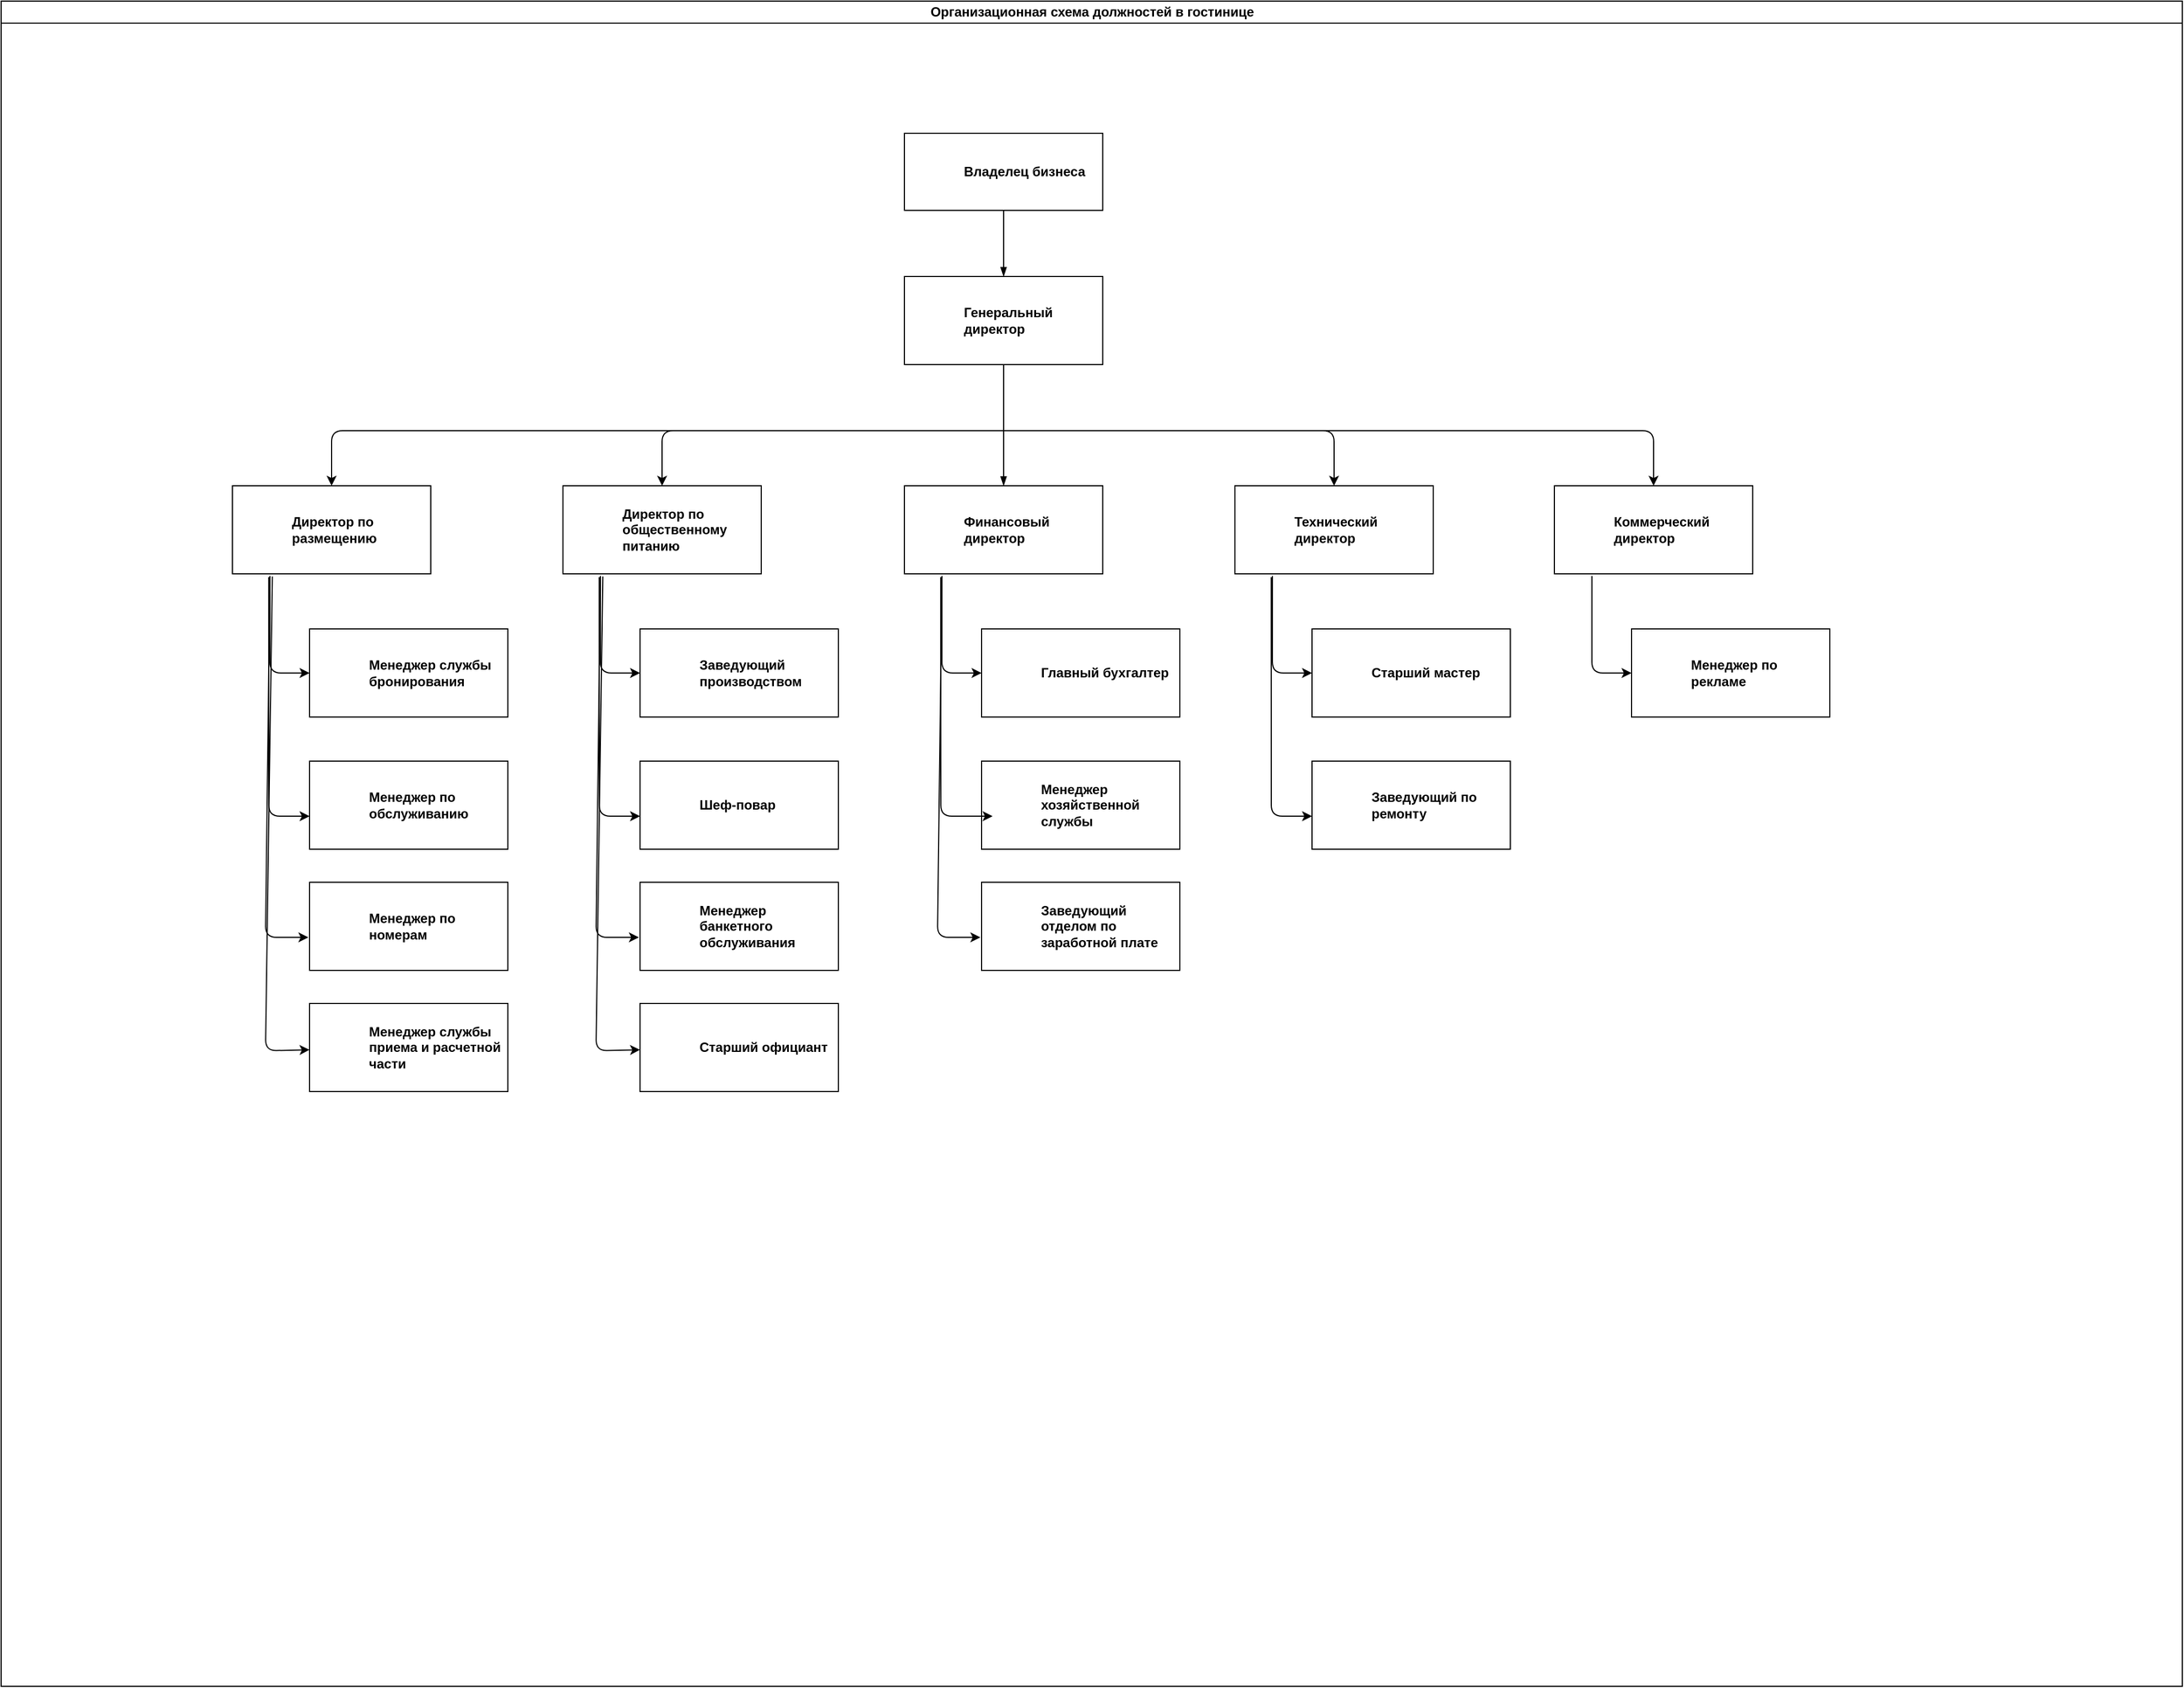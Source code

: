 <mxfile version="15.1.3" type="device"><diagram id="prtHgNgQTEPvFCAcTncT" name="Page-1"><mxGraphModel dx="1577" dy="1048" grid="1" gridSize="10" guides="1" tooltips="1" connect="1" arrows="1" fold="1" page="1" pageScale="1" pageWidth="827" pageHeight="1169" math="0" shadow="0"><root><mxCell id="0"/><mxCell id="1" parent="0"/><mxCell id="dNxyNK7c78bLwvsdeMH5-11" value="Организационная схема должностей в гостинице" style="swimlane;html=1;startSize=20;horizontal=1;containerType=tree;glass=0;" parent="1" vertex="1"><mxGeometry x="20" y="70" width="1980" height="1530" as="geometry"/></mxCell><UserObject label="Владелец бизнеса" name="Tessa Miller" position="CFO" location="Office 1" email="me@example.com" placeholders="1" id="dNxyNK7c78bLwvsdeMH5-12"><mxCell style="label;image=https://cdn3.iconfinder.com/data/icons/user-avatars-1/512/users-3-128.png;whiteSpace=wrap;html=1;rounded=0;glass=0;treeMoving=1;treeFolding=1;" parent="dNxyNK7c78bLwvsdeMH5-11" vertex="1"><mxGeometry x="820" y="120" width="180" height="70" as="geometry"/></mxCell></UserObject><mxCell id="dNxyNK7c78bLwvsdeMH5-15" value="" style="endArrow=blockThin;endFill=1;fontSize=11;edgeStyle=elbowEdgeStyle;elbow=vertical;rounded=0;" parent="dNxyNK7c78bLwvsdeMH5-11" source="dNxyNK7c78bLwvsdeMH5-12" target="dNxyNK7c78bLwvsdeMH5-16" edge="1"><mxGeometry relative="1" as="geometry"/></mxCell><UserObject label="Генеральный директор" name="Evan Valet" position="HR Director" location="Office 4" email="me@example.com" placeholders="1" id="dNxyNK7c78bLwvsdeMH5-16"><mxCell style="label;image=https://cdn3.iconfinder.com/data/icons/user-avatars-1/512/users-9-2-128.png;whiteSpace=wrap;html=1;rounded=0;glass=0;treeFolding=1;treeMoving=1;" parent="dNxyNK7c78bLwvsdeMH5-11" vertex="1"><mxGeometry x="820" y="250" width="180" height="80" as="geometry"/></mxCell></UserObject><mxCell id="2ILPh3-A3S6Bb6PasJd6-1" value="" style="endArrow=blockThin;endFill=1;fontSize=11;edgeStyle=elbowEdgeStyle;elbow=vertical;rounded=0;" edge="1" parent="dNxyNK7c78bLwvsdeMH5-11" target="2ILPh3-A3S6Bb6PasJd6-2"><mxGeometry relative="1" as="geometry"><mxPoint x="910" y="330" as="sourcePoint"/></mxGeometry></mxCell><UserObject label="Финансовый директор" name="Evan Valet" position="HR Director" location="Office 4" email="me@example.com" placeholders="1" id="2ILPh3-A3S6Bb6PasJd6-2"><mxCell style="label;image=https://cdn3.iconfinder.com/data/icons/user-avatars-1/512/users-9-2-128.png;whiteSpace=wrap;html=1;rounded=0;glass=0;treeFolding=1;treeMoving=1;" vertex="1" parent="dNxyNK7c78bLwvsdeMH5-11"><mxGeometry x="820" y="440" width="180" height="80" as="geometry"/></mxCell></UserObject><UserObject label="Главный бухгалтер" name="Evan Valet" position="HR Director" location="Office 4" email="me@example.com" placeholders="1" id="2ILPh3-A3S6Bb6PasJd6-3"><mxCell style="label;image=https://cdn3.iconfinder.com/data/icons/user-avatars-1/512/users-9-2-128.png;whiteSpace=wrap;html=1;rounded=0;glass=0;treeFolding=1;treeMoving=1;" vertex="1" parent="dNxyNK7c78bLwvsdeMH5-11"><mxGeometry x="890" y="570" width="180" height="80" as="geometry"/></mxCell></UserObject><UserObject label="Менеджер хозяйственной службы" name="Evan Valet" position="HR Director" location="Office 4" email="me@example.com" placeholders="1" id="2ILPh3-A3S6Bb6PasJd6-4"><mxCell style="label;image=https://cdn3.iconfinder.com/data/icons/user-avatars-1/512/users-9-2-128.png;whiteSpace=wrap;html=1;rounded=0;glass=0;treeFolding=1;treeMoving=1;" vertex="1" parent="dNxyNK7c78bLwvsdeMH5-11"><mxGeometry x="890" y="690" width="180" height="80" as="geometry"/></mxCell></UserObject><UserObject label="Заведующий отделом по заработной плате" name="Evan Valet" position="HR Director" location="Office 4" email="me@example.com" placeholders="1" id="2ILPh3-A3S6Bb6PasJd6-5"><mxCell style="label;image=https://cdn3.iconfinder.com/data/icons/user-avatars-1/512/users-9-2-128.png;whiteSpace=wrap;html=1;rounded=0;glass=0;treeFolding=1;treeMoving=1;" vertex="1" parent="dNxyNK7c78bLwvsdeMH5-11"><mxGeometry x="890" y="800" width="180" height="80" as="geometry"/></mxCell></UserObject><mxCell id="2ILPh3-A3S6Bb6PasJd6-6" value="" style="endArrow=classic;html=1;exitX=0.189;exitY=1.025;exitDx=0;exitDy=0;entryX=0;entryY=0.5;entryDx=0;entryDy=0;exitPerimeter=0;" edge="1" parent="dNxyNK7c78bLwvsdeMH5-11" source="2ILPh3-A3S6Bb6PasJd6-2" target="2ILPh3-A3S6Bb6PasJd6-3"><mxGeometry width="50" height="50" relative="1" as="geometry"><mxPoint x="920" y="600" as="sourcePoint"/><mxPoint x="970" y="550" as="targetPoint"/><Array as="points"><mxPoint x="854" y="610"/></Array></mxGeometry></mxCell><mxCell id="2ILPh3-A3S6Bb6PasJd6-8" value="" style="endArrow=classic;html=1;exitX=0.189;exitY=1.038;exitDx=0;exitDy=0;exitPerimeter=0;entryX=-0.006;entryY=0.625;entryDx=0;entryDy=0;entryPerimeter=0;" edge="1" parent="dNxyNK7c78bLwvsdeMH5-11" source="2ILPh3-A3S6Bb6PasJd6-2" target="2ILPh3-A3S6Bb6PasJd6-5"><mxGeometry width="50" height="50" relative="1" as="geometry"><mxPoint x="830" y="635" as="sourcePoint"/><mxPoint x="867.06" y="851.96" as="targetPoint"/><Array as="points"><mxPoint x="850" y="850"/></Array></mxGeometry></mxCell><UserObject label="Технический директор" name="Evan Valet" position="HR Director" location="Office 4" email="me@example.com" placeholders="1" id="2ILPh3-A3S6Bb6PasJd6-9"><mxCell style="label;image=https://cdn3.iconfinder.com/data/icons/user-avatars-1/512/users-9-2-128.png;whiteSpace=wrap;html=1;rounded=0;glass=0;treeFolding=1;treeMoving=1;" vertex="1" parent="dNxyNK7c78bLwvsdeMH5-11"><mxGeometry x="1120" y="440" width="180" height="80" as="geometry"/></mxCell></UserObject><UserObject label="Старший мастер" name="Evan Valet" position="HR Director" location="Office 4" email="me@example.com" placeholders="1" id="2ILPh3-A3S6Bb6PasJd6-10"><mxCell style="label;image=https://cdn3.iconfinder.com/data/icons/user-avatars-1/512/users-9-2-128.png;whiteSpace=wrap;html=1;rounded=0;glass=0;treeFolding=1;treeMoving=1;" vertex="1" parent="dNxyNK7c78bLwvsdeMH5-11"><mxGeometry x="1190" y="570" width="180" height="80" as="geometry"/></mxCell></UserObject><UserObject label="Заведующий по ремонту" name="Evan Valet" position="HR Director" location="Office 4" email="me@example.com" placeholders="1" id="2ILPh3-A3S6Bb6PasJd6-11"><mxCell style="label;image=https://cdn3.iconfinder.com/data/icons/user-avatars-1/512/users-9-2-128.png;whiteSpace=wrap;html=1;rounded=0;glass=0;treeFolding=1;treeMoving=1;" vertex="1" parent="dNxyNK7c78bLwvsdeMH5-11"><mxGeometry x="1190" y="690" width="180" height="80" as="geometry"/></mxCell></UserObject><mxCell id="2ILPh3-A3S6Bb6PasJd6-13" value="" style="endArrow=classic;html=1;exitX=0.189;exitY=1.025;exitDx=0;exitDy=0;entryX=0;entryY=0.5;entryDx=0;entryDy=0;exitPerimeter=0;" edge="1" parent="dNxyNK7c78bLwvsdeMH5-11" source="2ILPh3-A3S6Bb6PasJd6-9" target="2ILPh3-A3S6Bb6PasJd6-10"><mxGeometry width="50" height="50" relative="1" as="geometry"><mxPoint x="1190" y="530" as="sourcePoint"/><mxPoint x="1240" y="480" as="targetPoint"/><Array as="points"><mxPoint x="1154" y="610"/></Array></mxGeometry></mxCell><mxCell id="2ILPh3-A3S6Bb6PasJd6-15" value="" style="endArrow=classic;html=1;exitX=0.183;exitY=1.038;exitDx=0;exitDy=0;exitPerimeter=0;" edge="1" parent="dNxyNK7c78bLwvsdeMH5-11" source="2ILPh3-A3S6Bb6PasJd6-9"><mxGeometry width="50" height="50" relative="1" as="geometry"><mxPoint x="1164.02" y="532" as="sourcePoint"/><mxPoint x="1190" y="740" as="targetPoint"/><Array as="points"><mxPoint x="1153" y="740"/></Array></mxGeometry></mxCell><UserObject label="Коммерческий директор" name="Evan Valet" position="HR Director" location="Office 4" email="me@example.com" placeholders="1" id="2ILPh3-A3S6Bb6PasJd6-16"><mxCell style="label;image=https://cdn3.iconfinder.com/data/icons/user-avatars-1/512/users-9-2-128.png;whiteSpace=wrap;html=1;rounded=0;glass=0;treeFolding=1;treeMoving=1;" vertex="1" parent="dNxyNK7c78bLwvsdeMH5-11"><mxGeometry x="1410" y="440" width="180" height="80" as="geometry"/></mxCell></UserObject><UserObject label="Менеджер по рекламе" name="Evan Valet" position="HR Director" location="Office 4" email="me@example.com" placeholders="1" id="2ILPh3-A3S6Bb6PasJd6-17"><mxCell style="label;image=https://cdn3.iconfinder.com/data/icons/user-avatars-1/512/users-9-2-128.png;whiteSpace=wrap;html=1;rounded=0;glass=0;treeFolding=1;treeMoving=1;" vertex="1" parent="dNxyNK7c78bLwvsdeMH5-11"><mxGeometry x="1480" y="570" width="180" height="80" as="geometry"/></mxCell></UserObject><mxCell id="2ILPh3-A3S6Bb6PasJd6-19" value="" style="endArrow=classic;html=1;exitX=0.189;exitY=1.025;exitDx=0;exitDy=0;entryX=0;entryY=0.5;entryDx=0;entryDy=0;exitPerimeter=0;" edge="1" parent="dNxyNK7c78bLwvsdeMH5-11" source="2ILPh3-A3S6Bb6PasJd6-16" target="2ILPh3-A3S6Bb6PasJd6-17"><mxGeometry width="50" height="50" relative="1" as="geometry"><mxPoint x="1450" y="460" as="sourcePoint"/><mxPoint x="1500" y="410" as="targetPoint"/><Array as="points"><mxPoint x="1444" y="610"/></Array></mxGeometry></mxCell><UserObject label="Директор по общественному питанию" name="Evan Valet" position="HR Director" location="Office 4" email="me@example.com" placeholders="1" id="2ILPh3-A3S6Bb6PasJd6-28"><mxCell style="label;image=https://cdn3.iconfinder.com/data/icons/user-avatars-1/512/users-9-2-128.png;whiteSpace=wrap;html=1;rounded=0;glass=0;treeFolding=1;treeMoving=1;" vertex="1" parent="dNxyNK7c78bLwvsdeMH5-11"><mxGeometry x="510" y="440" width="180" height="80" as="geometry"/></mxCell></UserObject><UserObject label="Заведующий производством" name="Evan Valet" position="HR Director" location="Office 4" email="me@example.com" placeholders="1" id="2ILPh3-A3S6Bb6PasJd6-29"><mxCell style="label;image=https://cdn3.iconfinder.com/data/icons/user-avatars-1/512/users-9-2-128.png;whiteSpace=wrap;html=1;rounded=0;glass=0;treeFolding=1;treeMoving=1;" vertex="1" parent="dNxyNK7c78bLwvsdeMH5-11"><mxGeometry x="580" y="570" width="180" height="80" as="geometry"/></mxCell></UserObject><UserObject label="Шеф-повар" name="Evan Valet" position="HR Director" location="Office 4" email="me@example.com" placeholders="1" id="2ILPh3-A3S6Bb6PasJd6-30"><mxCell style="label;image=https://cdn3.iconfinder.com/data/icons/user-avatars-1/512/users-9-2-128.png;whiteSpace=wrap;html=1;rounded=0;glass=0;treeFolding=1;treeMoving=1;" vertex="1" parent="dNxyNK7c78bLwvsdeMH5-11"><mxGeometry x="580" y="690" width="180" height="80" as="geometry"/></mxCell></UserObject><UserObject label="Менеджер банкетного обслуживания" name="Evan Valet" position="HR Director" location="Office 4" email="me@example.com" placeholders="1" id="2ILPh3-A3S6Bb6PasJd6-31"><mxCell style="label;image=https://cdn3.iconfinder.com/data/icons/user-avatars-1/512/users-9-2-128.png;whiteSpace=wrap;html=1;rounded=0;glass=0;treeFolding=1;treeMoving=1;" vertex="1" parent="dNxyNK7c78bLwvsdeMH5-11"><mxGeometry x="580" y="800" width="180" height="80" as="geometry"/></mxCell></UserObject><mxCell id="2ILPh3-A3S6Bb6PasJd6-32" value="" style="endArrow=classic;html=1;exitX=0.189;exitY=1.025;exitDx=0;exitDy=0;entryX=0;entryY=0.5;entryDx=0;entryDy=0;exitPerimeter=0;" edge="1" parent="dNxyNK7c78bLwvsdeMH5-11" source="2ILPh3-A3S6Bb6PasJd6-28" target="2ILPh3-A3S6Bb6PasJd6-29"><mxGeometry width="50" height="50" relative="1" as="geometry"><mxPoint x="580" y="530" as="sourcePoint"/><mxPoint x="630" y="480" as="targetPoint"/><Array as="points"><mxPoint x="544" y="610"/></Array></mxGeometry></mxCell><mxCell id="2ILPh3-A3S6Bb6PasJd6-33" value="" style="endArrow=classic;html=1;exitX=0.189;exitY=1.038;exitDx=0;exitDy=0;exitPerimeter=0;entryX=-0.006;entryY=0.625;entryDx=0;entryDy=0;entryPerimeter=0;" edge="1" parent="dNxyNK7c78bLwvsdeMH5-11" source="2ILPh3-A3S6Bb6PasJd6-28" target="2ILPh3-A3S6Bb6PasJd6-31"><mxGeometry width="50" height="50" relative="1" as="geometry"><mxPoint x="490" y="565" as="sourcePoint"/><mxPoint x="527.06" y="781.96" as="targetPoint"/><Array as="points"><mxPoint x="540" y="850"/></Array></mxGeometry></mxCell><mxCell id="2ILPh3-A3S6Bb6PasJd6-34" value="" style="endArrow=classic;html=1;exitX=0.183;exitY=1.038;exitDx=0;exitDy=0;exitPerimeter=0;" edge="1" parent="dNxyNK7c78bLwvsdeMH5-11" source="2ILPh3-A3S6Bb6PasJd6-28"><mxGeometry width="50" height="50" relative="1" as="geometry"><mxPoint x="554.02" y="532" as="sourcePoint"/><mxPoint x="580" y="740" as="targetPoint"/><Array as="points"><mxPoint x="543" y="740"/></Array></mxGeometry></mxCell><UserObject label="Старший официант" name="Evan Valet" position="HR Director" location="Office 4" email="me@example.com" placeholders="1" id="2ILPh3-A3S6Bb6PasJd6-35"><mxCell style="label;image=https://cdn3.iconfinder.com/data/icons/user-avatars-1/512/users-9-2-128.png;whiteSpace=wrap;html=1;rounded=0;glass=0;treeFolding=1;treeMoving=1;" vertex="1" parent="dNxyNK7c78bLwvsdeMH5-11"><mxGeometry x="580" y="910" width="180" height="80" as="geometry"/></mxCell></UserObject><mxCell id="2ILPh3-A3S6Bb6PasJd6-36" value="" style="endArrow=classic;html=1;exitX=0.201;exitY=1.03;exitDx=0;exitDy=0;exitPerimeter=0;" edge="1" parent="dNxyNK7c78bLwvsdeMH5-11" source="2ILPh3-A3S6Bb6PasJd6-28" target="2ILPh3-A3S6Bb6PasJd6-35"><mxGeometry width="50" height="50" relative="1" as="geometry"><mxPoint x="540" y="520" as="sourcePoint"/><mxPoint x="498.92" y="956.96" as="targetPoint"/><Array as="points"><mxPoint x="540" y="953"/></Array></mxGeometry></mxCell><UserObject label="Директор по размещению" name="Evan Valet" position="HR Director" location="Office 4" email="me@example.com" placeholders="1" id="2ILPh3-A3S6Bb6PasJd6-38"><mxCell style="label;image=https://cdn3.iconfinder.com/data/icons/user-avatars-1/512/users-9-2-128.png;whiteSpace=wrap;html=1;rounded=0;glass=0;treeFolding=1;treeMoving=1;" vertex="1" parent="dNxyNK7c78bLwvsdeMH5-11"><mxGeometry x="210" y="440" width="180" height="80" as="geometry"/></mxCell></UserObject><UserObject label="Менеджер службы бронирования" name="Evan Valet" position="HR Director" location="Office 4" email="me@example.com" placeholders="1" id="2ILPh3-A3S6Bb6PasJd6-39"><mxCell style="label;image=https://cdn3.iconfinder.com/data/icons/user-avatars-1/512/users-9-2-128.png;whiteSpace=wrap;html=1;rounded=0;glass=0;treeFolding=1;treeMoving=1;" vertex="1" parent="dNxyNK7c78bLwvsdeMH5-11"><mxGeometry x="280" y="570" width="180" height="80" as="geometry"/></mxCell></UserObject><UserObject label="Менеджер по обслуживанию" name="Evan Valet" position="HR Director" location="Office 4" email="me@example.com" placeholders="1" id="2ILPh3-A3S6Bb6PasJd6-40"><mxCell style="label;image=https://cdn3.iconfinder.com/data/icons/user-avatars-1/512/users-9-2-128.png;whiteSpace=wrap;html=1;rounded=0;glass=0;treeFolding=1;treeMoving=1;" vertex="1" parent="dNxyNK7c78bLwvsdeMH5-11"><mxGeometry x="280" y="690" width="180" height="80" as="geometry"/></mxCell></UserObject><UserObject label="Менеджер по номерам" name="Evan Valet" position="HR Director" location="Office 4" email="me@example.com" placeholders="1" id="2ILPh3-A3S6Bb6PasJd6-41"><mxCell style="label;image=https://cdn3.iconfinder.com/data/icons/user-avatars-1/512/users-9-2-128.png;whiteSpace=wrap;html=1;rounded=0;glass=0;treeFolding=1;treeMoving=1;" vertex="1" parent="dNxyNK7c78bLwvsdeMH5-11"><mxGeometry x="280" y="800" width="180" height="80" as="geometry"/></mxCell></UserObject><mxCell id="2ILPh3-A3S6Bb6PasJd6-42" value="" style="endArrow=classic;html=1;exitX=0.189;exitY=1.025;exitDx=0;exitDy=0;entryX=0;entryY=0.5;entryDx=0;entryDy=0;exitPerimeter=0;" edge="1" parent="dNxyNK7c78bLwvsdeMH5-11" source="2ILPh3-A3S6Bb6PasJd6-38" target="2ILPh3-A3S6Bb6PasJd6-39"><mxGeometry width="50" height="50" relative="1" as="geometry"><mxPoint x="260" y="460" as="sourcePoint"/><mxPoint x="310" y="410" as="targetPoint"/><Array as="points"><mxPoint x="244" y="610"/></Array></mxGeometry></mxCell><mxCell id="2ILPh3-A3S6Bb6PasJd6-43" value="" style="endArrow=classic;html=1;exitX=0.189;exitY=1.038;exitDx=0;exitDy=0;exitPerimeter=0;entryX=-0.006;entryY=0.625;entryDx=0;entryDy=0;entryPerimeter=0;" edge="1" parent="dNxyNK7c78bLwvsdeMH5-11" source="2ILPh3-A3S6Bb6PasJd6-38" target="2ILPh3-A3S6Bb6PasJd6-41"><mxGeometry width="50" height="50" relative="1" as="geometry"><mxPoint x="170" y="495" as="sourcePoint"/><mxPoint x="207.06" y="711.96" as="targetPoint"/><Array as="points"><mxPoint x="240" y="850"/></Array></mxGeometry></mxCell><mxCell id="2ILPh3-A3S6Bb6PasJd6-44" value="" style="endArrow=classic;html=1;exitX=0.183;exitY=1.038;exitDx=0;exitDy=0;exitPerimeter=0;" edge="1" parent="dNxyNK7c78bLwvsdeMH5-11" source="2ILPh3-A3S6Bb6PasJd6-38"><mxGeometry width="50" height="50" relative="1" as="geometry"><mxPoint x="234.02" y="462" as="sourcePoint"/><mxPoint x="280.0" y="740" as="targetPoint"/><Array as="points"><mxPoint x="243" y="740"/></Array></mxGeometry></mxCell><UserObject label="Менеджер службы приема и расчетной части" name="Evan Valet" position="HR Director" location="Office 4" email="me@example.com" placeholders="1" id="2ILPh3-A3S6Bb6PasJd6-45"><mxCell style="label;image=https://cdn3.iconfinder.com/data/icons/user-avatars-1/512/users-9-2-128.png;whiteSpace=wrap;html=1;rounded=0;glass=0;treeFolding=1;treeMoving=1;" vertex="1" parent="dNxyNK7c78bLwvsdeMH5-11"><mxGeometry x="280" y="910" width="180" height="80" as="geometry"/></mxCell></UserObject><mxCell id="2ILPh3-A3S6Bb6PasJd6-46" value="" style="endArrow=classic;html=1;exitX=0.201;exitY=1.03;exitDx=0;exitDy=0;exitPerimeter=0;" edge="1" parent="dNxyNK7c78bLwvsdeMH5-11" source="2ILPh3-A3S6Bb6PasJd6-38" target="2ILPh3-A3S6Bb6PasJd6-45"><mxGeometry width="50" height="50" relative="1" as="geometry"><mxPoint x="220" y="450" as="sourcePoint"/><mxPoint x="178.92" y="886.96" as="targetPoint"/><Array as="points"><mxPoint x="240" y="953"/></Array></mxGeometry></mxCell><mxCell id="2ILPh3-A3S6Bb6PasJd6-49" value="" style="endArrow=classic;html=1;entryX=0.5;entryY=0;entryDx=0;entryDy=0;" edge="1" parent="dNxyNK7c78bLwvsdeMH5-11" target="2ILPh3-A3S6Bb6PasJd6-38"><mxGeometry width="50" height="50" relative="1" as="geometry"><mxPoint x="610" y="390" as="sourcePoint"/><mxPoint x="220" y="380" as="targetPoint"/><Array as="points"><mxPoint x="300" y="390"/></Array></mxGeometry></mxCell><mxCell id="2ILPh3-A3S6Bb6PasJd6-53" value="" style="endArrow=classic;html=1;entryX=0.5;entryY=0;entryDx=0;entryDy=0;" edge="1" parent="dNxyNK7c78bLwvsdeMH5-11" target="2ILPh3-A3S6Bb6PasJd6-16"><mxGeometry width="50" height="50" relative="1" as="geometry"><mxPoint x="910" y="390" as="sourcePoint"/><mxPoint x="1521" y="410" as="targetPoint"/><Array as="points"><mxPoint x="1500" y="390"/></Array></mxGeometry></mxCell><mxCell id="2ILPh3-A3S6Bb6PasJd6-7" value="" style="endArrow=classic;html=1;exitX=0.183;exitY=1.038;exitDx=0;exitDy=0;exitPerimeter=0;" edge="1" parent="1" source="2ILPh3-A3S6Bb6PasJd6-2"><mxGeometry width="50" height="50" relative="1" as="geometry"><mxPoint x="894.02" y="602" as="sourcePoint"/><mxPoint x="920" y="810" as="targetPoint"/><Array as="points"><mxPoint x="873" y="810"/></Array></mxGeometry></mxCell><mxCell id="2ILPh3-A3S6Bb6PasJd6-47" value="" style="endArrow=classic;html=1;entryX=0.5;entryY=0;entryDx=0;entryDy=0;" edge="1" parent="1" target="2ILPh3-A3S6Bb6PasJd6-28"><mxGeometry width="50" height="50" relative="1" as="geometry"><mxPoint x="930" y="460" as="sourcePoint"/><mxPoint x="620" y="490" as="targetPoint"/><Array as="points"><mxPoint x="620" y="460"/></Array></mxGeometry></mxCell><mxCell id="2ILPh3-A3S6Bb6PasJd6-52" value="" style="endArrow=classic;html=1;entryX=0.5;entryY=0;entryDx=0;entryDy=0;" edge="1" parent="1" target="2ILPh3-A3S6Bb6PasJd6-9"><mxGeometry width="50" height="50" relative="1" as="geometry"><mxPoint x="930" y="460" as="sourcePoint"/><mxPoint x="630" y="520" as="targetPoint"/><Array as="points"><mxPoint x="1230" y="460"/></Array></mxGeometry></mxCell></root></mxGraphModel></diagram></mxfile>